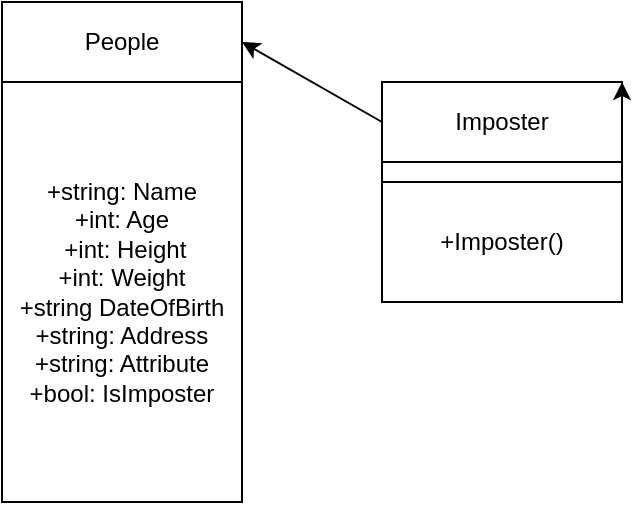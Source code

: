 <mxfile>
    <diagram id="NIHQ4Z0rS1TqIfbuOzl4" name="Page-1">
        <mxGraphModel dx="316" dy="673" grid="1" gridSize="10" guides="1" tooltips="1" connect="1" arrows="1" fold="1" page="1" pageScale="1" pageWidth="850" pageHeight="1100" math="0" shadow="0">
            <root>
                <mxCell id="0"/>
                <mxCell id="1" parent="0"/>
                <mxCell id="10" style="edgeStyle=none;html=1;exitX=0;exitY=0.5;exitDx=0;exitDy=0;entryX=1;entryY=0.5;entryDx=0;entryDy=0;" parent="1" source="6" target="3" edge="1">
                    <mxGeometry relative="1" as="geometry"/>
                </mxCell>
                <mxCell id="12" value="" style="group" parent="1" vertex="1" connectable="0">
                    <mxGeometry x="620" y="350" width="120" height="160" as="geometry"/>
                </mxCell>
                <mxCell id="6" value="Imposter" style="rounded=0;whiteSpace=wrap;html=1;" parent="12" vertex="1">
                    <mxGeometry width="120" height="40" as="geometry"/>
                </mxCell>
                <mxCell id="11" style="edgeStyle=none;html=1;exitX=1;exitY=0.25;exitDx=0;exitDy=0;entryX=1;entryY=0;entryDx=0;entryDy=0;" parent="12" source="7" target="6" edge="1">
                    <mxGeometry relative="1" as="geometry"/>
                </mxCell>
                <mxCell id="7" value="" style="rounded=0;whiteSpace=wrap;html=1;" parent="12" vertex="1">
                    <mxGeometry y="40" width="120" height="10" as="geometry"/>
                </mxCell>
                <mxCell id="8" value="+Imposter()" style="rounded=0;whiteSpace=wrap;html=1;" parent="12" vertex="1">
                    <mxGeometry y="50" width="120" height="60" as="geometry"/>
                </mxCell>
                <mxCell id="13" value="" style="group" parent="1" vertex="1" connectable="0">
                    <mxGeometry x="430" y="310" width="120" height="250" as="geometry"/>
                </mxCell>
                <mxCell id="3" value="People" style="rounded=0;whiteSpace=wrap;html=1;" parent="13" vertex="1">
                    <mxGeometry width="120" height="40" as="geometry"/>
                </mxCell>
                <mxCell id="4" value="+string: Name&lt;br&gt;+int: Age&lt;br&gt;&amp;nbsp;+int: Height&lt;br&gt;+int: Weight&lt;br&gt;+string DateOfBirth&lt;br&gt;+string: Address&lt;br&gt;+string: Attribute&lt;br&gt;+bool: IsImposter" style="rounded=0;whiteSpace=wrap;html=1;" parent="13" vertex="1">
                    <mxGeometry y="40" width="120" height="210" as="geometry"/>
                </mxCell>
            </root>
        </mxGraphModel>
    </diagram>
</mxfile>